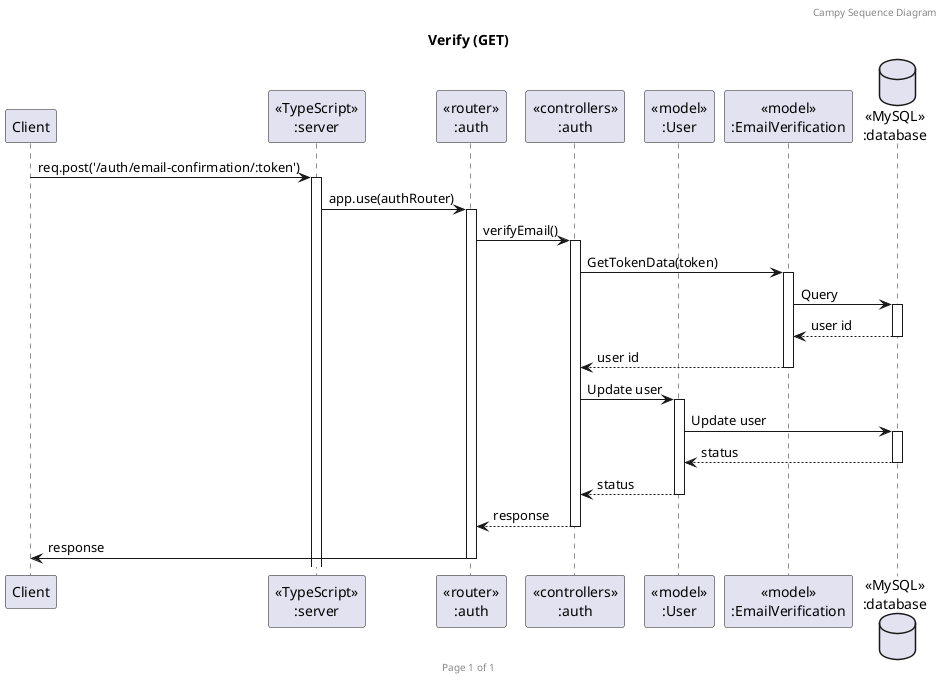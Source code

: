 @startuml Manage Hospital (POST)

header Campy Sequence Diagram
footer Page %page% of %lastpage%
title "Verify (GET)"

participant "Client" as client
participant "<<TypeScript>>\n:server" as server
participant "<<router>>\n:auth" as router
participant "<<controllers>>\n:auth" as service
participant "<<model>>\n:User" as userModel
participant "<<model>>\n:EmailVerification" as emailModel
database "<<MySQL>>\n:database" as db

client->server ++:req.post('/auth/email-confirmation/:token')
server->router ++:app.use(authRouter)
router -> service ++:verifyEmail()
service->emailModel ++:GetTokenData(token)
emailModel->db ++: Query
db-->emailModel --: user id
emailModel-->service --: user id
service->userModel ++: Update user
userModel->db ++: Update user
db-->userModel --: status
userModel-->service --: status
service-->router --:response
router->client --:response

@enduml
